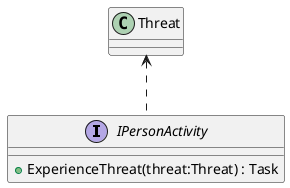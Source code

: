 @startuml
interface IPersonActivity {
    + ExperienceThreat(threat:Threat) : Task
}

Threat <.. IPersonActivity
@enduml
